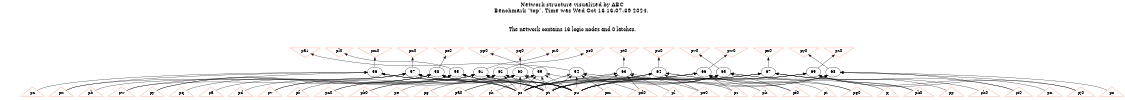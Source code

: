 # Network structure generated by ABC

digraph network {
size = "7.5,10";
center = true;
edge [dir = back];

{
  node [shape = plaintext];
  edge [style = invis];
  LevelTitle1 [label=""];
  LevelTitle2 [label=""];
  Level2 [label = ""];
  Level1 [label = ""];
  Level0 [label = ""];
  LevelTitle1 ->  LevelTitle2 ->  Level2 ->  Level1 ->  Level0;
}

{
  rank = same;
  LevelTitle1;
  title1 [shape=plaintext,
          fontsize=20,
          fontname = "Times-Roman",
          label="Network structure visualized by ABC\nBenchmark \"top\". Time was Wed Oct 16 16:07:39 2024. "
         ];
}

{
  rank = same;
  LevelTitle2;
  title2 [shape=plaintext,
          fontsize=18,
          fontname = "Times-Roman",
          label="The network contains 16 logic nodes and 0 latches.\n"
         ];
}

{
  rank = same;
  Level2;
  Node37 [label = "pa1", shape = invtriangle, color = coral, fillcolor = coral];
  Node38 [label = "pl0", shape = invtriangle, color = coral, fillcolor = coral];
  Node39 [label = "pm0", shape = invtriangle, color = coral, fillcolor = coral];
  Node40 [label = "pn0", shape = invtriangle, color = coral, fillcolor = coral];
  Node41 [label = "po0", shape = invtriangle, color = coral, fillcolor = coral];
  Node42 [label = "pp0", shape = invtriangle, color = coral, fillcolor = coral];
  Node43 [label = "pq0", shape = invtriangle, color = coral, fillcolor = coral];
  Node44 [label = "pr0", shape = invtriangle, color = coral, fillcolor = coral];
  Node45 [label = "ps0", shape = invtriangle, color = coral, fillcolor = coral];
  Node46 [label = "pt0", shape = invtriangle, color = coral, fillcolor = coral];
  Node47 [label = "pu0", shape = invtriangle, color = coral, fillcolor = coral];
  Node48 [label = "pv0", shape = invtriangle, color = coral, fillcolor = coral];
  Node49 [label = "pw0", shape = invtriangle, color = coral, fillcolor = coral];
  Node50 [label = "px0", shape = invtriangle, color = coral, fillcolor = coral];
  Node51 [label = "py0", shape = invtriangle, color = coral, fillcolor = coral];
  Node52 [label = "pz0", shape = invtriangle, color = coral, fillcolor = coral];
}

{
  rank = same;
  Level1;
  Node54 [label = "54\n", shape = ellipse];
  Node55 [label = "55\n", shape = ellipse];
  Node56 [label = "56\n", shape = ellipse];
  Node57 [label = "57\n", shape = ellipse];
  Node58 [label = "58\n", shape = ellipse];
  Node59 [label = "59\n", shape = ellipse];
  Node60 [label = "60\n", shape = ellipse];
  Node61 [label = "61\n", shape = ellipse];
  Node62 [label = "62\n", shape = ellipse];
  Node63 [label = "63\n", shape = ellipse];
  Node64 [label = "64\n", shape = ellipse];
  Node65 [label = "65\n", shape = ellipse];
  Node66 [label = "66\n", shape = ellipse];
  Node67 [label = "67\n", shape = ellipse];
  Node68 [label = "68\n", shape = ellipse];
  Node69 [label = "69\n", shape = ellipse];
}

{
  rank = same;
  Level0;
  Node1 [label = "pp", shape = triangle, color = coral, fillcolor = coral];
  Node2 [label = "pa0", shape = triangle, color = coral, fillcolor = coral];
  Node3 [label = "pq", shape = triangle, color = coral, fillcolor = coral];
  Node4 [label = "pb0", shape = triangle, color = coral, fillcolor = coral];
  Node5 [label = "pc0", shape = triangle, color = coral, fillcolor = coral];
  Node6 [label = "ps", shape = triangle, color = coral, fillcolor = coral];
  Node7 [label = "pd0", shape = triangle, color = coral, fillcolor = coral];
  Node8 [label = "pt", shape = triangle, color = coral, fillcolor = coral];
  Node9 [label = "pe0", shape = triangle, color = coral, fillcolor = coral];
  Node10 [label = "pu", shape = triangle, color = coral, fillcolor = coral];
  Node11 [label = "pf0", shape = triangle, color = coral, fillcolor = coral];
  Node12 [label = "pv", shape = triangle, color = coral, fillcolor = coral];
  Node13 [label = "pg0", shape = triangle, color = coral, fillcolor = coral];
  Node14 [label = "pw", shape = triangle, color = coral, fillcolor = coral];
  Node15 [label = "ph0", shape = triangle, color = coral, fillcolor = coral];
  Node16 [label = "px", shape = triangle, color = coral, fillcolor = coral];
  Node17 [label = "pi0", shape = triangle, color = coral, fillcolor = coral];
  Node18 [label = "py", shape = triangle, color = coral, fillcolor = coral];
  Node19 [label = "pj0", shape = triangle, color = coral, fillcolor = coral];
  Node20 [label = "pz", shape = triangle, color = coral, fillcolor = coral];
  Node21 [label = "pk0", shape = triangle, color = coral, fillcolor = coral];
  Node22 [label = "pa", shape = triangle, color = coral, fillcolor = coral];
  Node23 [label = "pb", shape = triangle, color = coral, fillcolor = coral];
  Node24 [label = "pc", shape = triangle, color = coral, fillcolor = coral];
  Node25 [label = "pd", shape = triangle, color = coral, fillcolor = coral];
  Node26 [label = "pe", shape = triangle, color = coral, fillcolor = coral];
  Node27 [label = "pf", shape = triangle, color = coral, fillcolor = coral];
  Node28 [label = "pg", shape = triangle, color = coral, fillcolor = coral];
  Node29 [label = "ph", shape = triangle, color = coral, fillcolor = coral];
  Node30 [label = "pi", shape = triangle, color = coral, fillcolor = coral];
  Node31 [label = "pj", shape = triangle, color = coral, fillcolor = coral];
  Node32 [label = "pk", shape = triangle, color = coral, fillcolor = coral];
  Node33 [label = "pl", shape = triangle, color = coral, fillcolor = coral];
  Node34 [label = "pm", shape = triangle, color = coral, fillcolor = coral];
  Node35 [label = "pn", shape = triangle, color = coral, fillcolor = coral];
  Node36 [label = "po", shape = triangle, color = coral, fillcolor = coral];
}

title1 -> title2 [style = invis];
title2 -> Node37 [style = invis];
title2 -> Node38 [style = invis];
title2 -> Node39 [style = invis];
title2 -> Node40 [style = invis];
title2 -> Node41 [style = invis];
title2 -> Node42 [style = invis];
title2 -> Node43 [style = invis];
title2 -> Node44 [style = invis];
title2 -> Node45 [style = invis];
title2 -> Node46 [style = invis];
title2 -> Node47 [style = invis];
title2 -> Node48 [style = invis];
title2 -> Node49 [style = invis];
title2 -> Node50 [style = invis];
title2 -> Node51 [style = invis];
title2 -> Node52 [style = invis];
Node37 -> Node38 [style = invis];
Node38 -> Node39 [style = invis];
Node39 -> Node40 [style = invis];
Node40 -> Node41 [style = invis];
Node41 -> Node42 [style = invis];
Node42 -> Node43 [style = invis];
Node43 -> Node44 [style = invis];
Node44 -> Node45 [style = invis];
Node45 -> Node46 [style = invis];
Node46 -> Node47 [style = invis];
Node47 -> Node48 [style = invis];
Node48 -> Node49 [style = invis];
Node49 -> Node50 [style = invis];
Node50 -> Node51 [style = invis];
Node51 -> Node52 [style = invis];
Node37 -> Node54 [style = solid];
Node38 -> Node55 [style = solid];
Node39 -> Node56 [style = solid];
Node40 -> Node57 [style = solid];
Node41 -> Node58 [style = solid];
Node42 -> Node59 [style = solid];
Node43 -> Node60 [style = solid];
Node44 -> Node61 [style = solid];
Node45 -> Node62 [style = solid];
Node46 -> Node63 [style = solid];
Node47 -> Node64 [style = solid];
Node48 -> Node65 [style = solid];
Node49 -> Node66 [style = solid];
Node50 -> Node67 [style = solid];
Node51 -> Node68 [style = solid];
Node52 -> Node69 [style = solid];
Node54 -> Node6 [style = solid];
Node54 -> Node7 [style = solid];
Node54 -> Node8 [style = solid];
Node54 -> Node10 [style = solid];
Node54 -> Node21 [style = solid];
Node54 -> Node34 [style = solid];
Node55 -> Node6 [style = solid];
Node55 -> Node8 [style = solid];
Node55 -> Node10 [style = solid];
Node55 -> Node12 [style = solid];
Node55 -> Node14 [style = solid];
Node55 -> Node25 [style = solid];
Node56 -> Node6 [style = solid];
Node56 -> Node8 [style = solid];
Node56 -> Node10 [style = solid];
Node56 -> Node14 [style = solid];
Node56 -> Node16 [style = solid];
Node56 -> Node24 [style = solid];
Node57 -> Node6 [style = solid];
Node57 -> Node8 [style = solid];
Node57 -> Node10 [style = solid];
Node57 -> Node16 [style = solid];
Node57 -> Node18 [style = solid];
Node57 -> Node23 [style = solid];
Node58 -> Node3 [style = solid];
Node58 -> Node6 [style = solid];
Node58 -> Node8 [style = solid];
Node58 -> Node10 [style = solid];
Node58 -> Node18 [style = solid];
Node58 -> Node22 [style = solid];
Node59 -> Node2 [style = solid];
Node59 -> Node6 [style = solid];
Node59 -> Node8 [style = solid];
Node59 -> Node10 [style = solid];
Node59 -> Node20 [style = solid];
Node59 -> Node29 [style = solid];
Node60 -> Node2 [style = solid];
Node60 -> Node4 [style = solid];
Node60 -> Node6 [style = solid];
Node60 -> Node8 [style = solid];
Node60 -> Node10 [style = solid];
Node60 -> Node28 [style = solid];
Node61 -> Node4 [style = solid];
Node61 -> Node5 [style = solid];
Node61 -> Node6 [style = solid];
Node61 -> Node8 [style = solid];
Node61 -> Node10 [style = solid];
Node61 -> Node27 [style = solid];
Node62 -> Node5 [style = solid];
Node62 -> Node6 [style = solid];
Node62 -> Node8 [style = solid];
Node62 -> Node10 [style = solid];
Node62 -> Node12 [style = solid];
Node62 -> Node26 [style = solid];
Node63 -> Node6 [style = solid];
Node63 -> Node7 [style = solid];
Node63 -> Node8 [style = solid];
Node63 -> Node9 [style = solid];
Node63 -> Node10 [style = solid];
Node63 -> Node33 [style = solid];
Node64 -> Node6 [style = solid];
Node64 -> Node8 [style = solid];
Node64 -> Node9 [style = solid];
Node64 -> Node10 [style = solid];
Node64 -> Node11 [style = solid];
Node64 -> Node32 [style = solid];
Node65 -> Node6 [style = solid];
Node65 -> Node8 [style = solid];
Node65 -> Node10 [style = solid];
Node65 -> Node11 [style = solid];
Node65 -> Node13 [style = solid];
Node65 -> Node31 [style = solid];
Node66 -> Node6 [style = solid];
Node66 -> Node8 [style = solid];
Node66 -> Node10 [style = solid];
Node66 -> Node13 [style = solid];
Node66 -> Node20 [style = solid];
Node66 -> Node30 [style = solid];
Node67 -> Node1 [style = solid];
Node67 -> Node6 [style = solid];
Node67 -> Node8 [style = solid];
Node67 -> Node10 [style = solid];
Node67 -> Node15 [style = solid];
Node67 -> Node17 [style = solid];
Node68 -> Node6 [style = solid];
Node68 -> Node8 [style = solid];
Node68 -> Node10 [style = solid];
Node68 -> Node17 [style = solid];
Node68 -> Node19 [style = solid];
Node68 -> Node36 [style = solid];
Node69 -> Node6 [style = solid];
Node69 -> Node8 [style = solid];
Node69 -> Node10 [style = solid];
Node69 -> Node19 [style = solid];
Node69 -> Node21 [style = solid];
Node69 -> Node35 [style = solid];
}


